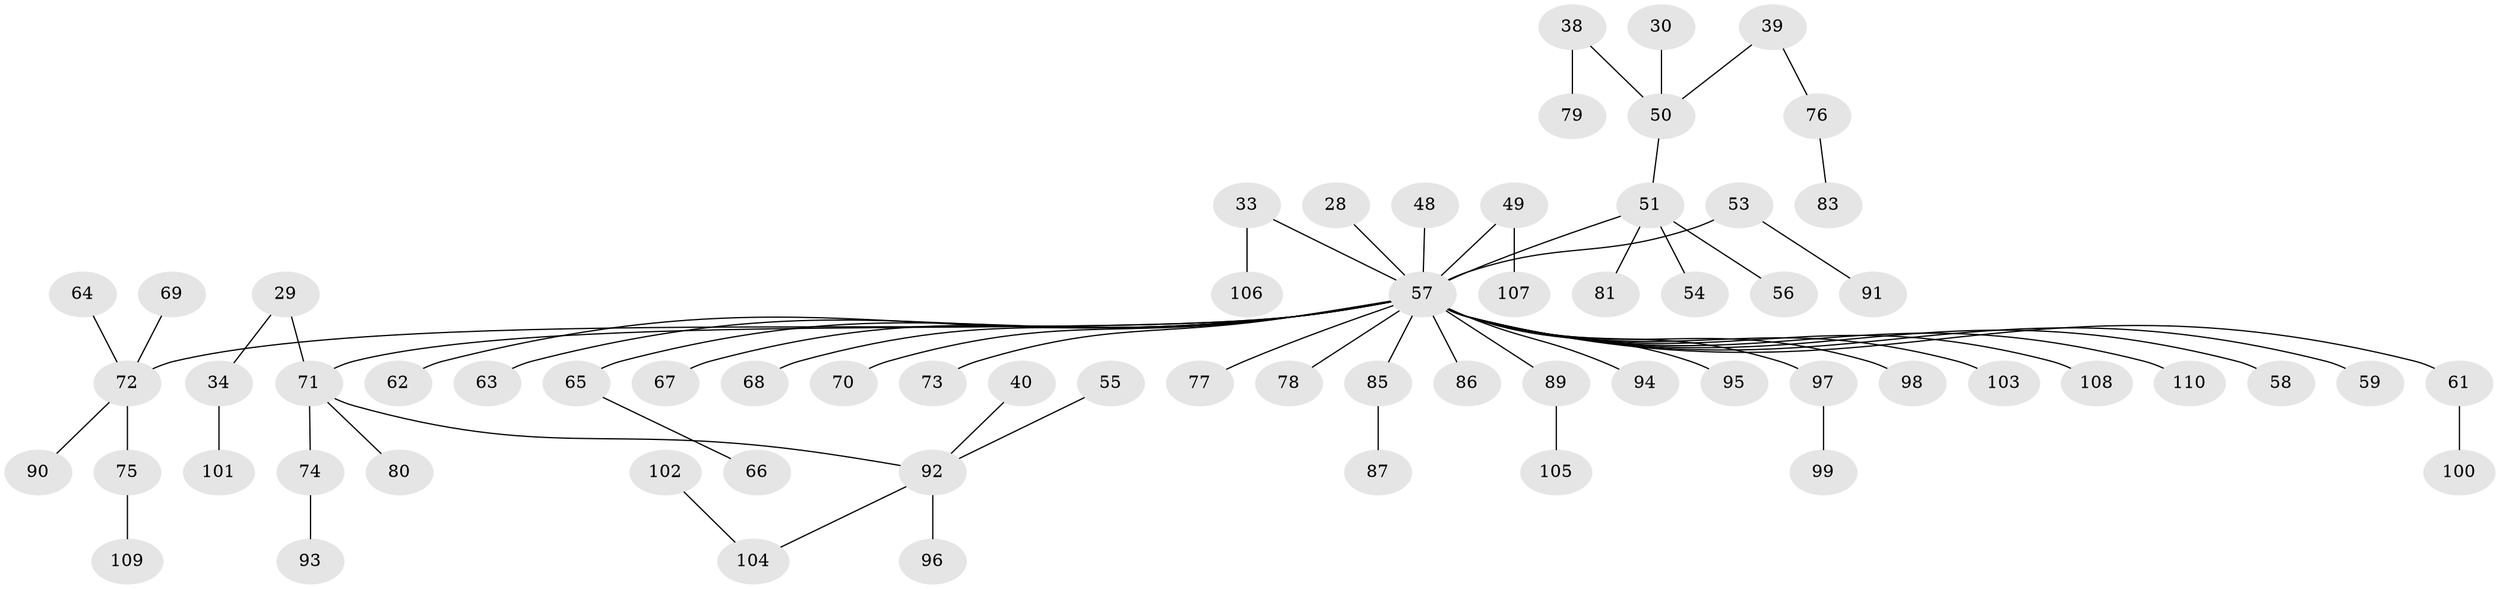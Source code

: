 // original degree distribution, {2: 0.3, 5: 0.02727272727272727, 7: 0.00909090909090909, 9: 0.00909090909090909, 4: 0.05454545454545454, 3: 0.11818181818181818, 1: 0.4727272727272727, 6: 0.00909090909090909}
// Generated by graph-tools (version 1.1) at 2025/56/03/04/25 21:56:03]
// undirected, 66 vertices, 65 edges
graph export_dot {
graph [start="1"]
  node [color=gray90,style=filled];
  28;
  29;
  30;
  33;
  34;
  38 [super="+32"];
  39;
  40;
  48;
  49;
  50 [super="+22"];
  51 [super="+14"];
  53;
  54;
  55;
  56;
  57 [super="+45+23"];
  58;
  59;
  61;
  62;
  63;
  64;
  65;
  66;
  67;
  68;
  69;
  70;
  71 [super="+46+27"];
  72 [super="+31+25+19"];
  73;
  74 [super="+52"];
  75;
  76;
  77;
  78;
  79;
  80;
  81;
  83;
  85 [super="+84"];
  86;
  87;
  89 [super="+88"];
  90;
  91;
  92 [super="+82"];
  93;
  94;
  95;
  96;
  97;
  98;
  99;
  100;
  101;
  102;
  103;
  104 [super="+60"];
  105;
  106;
  107;
  108 [super="+21"];
  109;
  110;
  28 -- 57;
  29 -- 34;
  29 -- 71;
  30 -- 50;
  33 -- 106;
  33 -- 57;
  34 -- 101;
  38 -- 50;
  38 -- 79;
  39 -- 76;
  39 -- 50;
  40 -- 92;
  48 -- 57;
  49 -- 107;
  49 -- 57;
  50 -- 51;
  51 -- 54;
  51 -- 56;
  51 -- 81;
  51 -- 57;
  53 -- 91;
  53 -- 57;
  55 -- 92;
  57 -- 70;
  57 -- 65;
  57 -- 67;
  57 -- 68;
  57 -- 72;
  57 -- 73;
  57 -- 77;
  57 -- 78;
  57 -- 86;
  57 -- 94;
  57 -- 95;
  57 -- 97;
  57 -- 103;
  57 -- 108;
  57 -- 110;
  57 -- 58;
  57 -- 59;
  57 -- 61;
  57 -- 62;
  57 -- 63;
  57 -- 71;
  57 -- 85;
  57 -- 89;
  57 -- 98;
  61 -- 100;
  64 -- 72;
  65 -- 66;
  69 -- 72;
  71 -- 74;
  71 -- 80;
  71 -- 92;
  72 -- 75;
  72 -- 90;
  74 -- 93;
  75 -- 109;
  76 -- 83;
  85 -- 87;
  89 -- 105;
  92 -- 96;
  92 -- 104;
  97 -- 99;
  102 -- 104;
}
